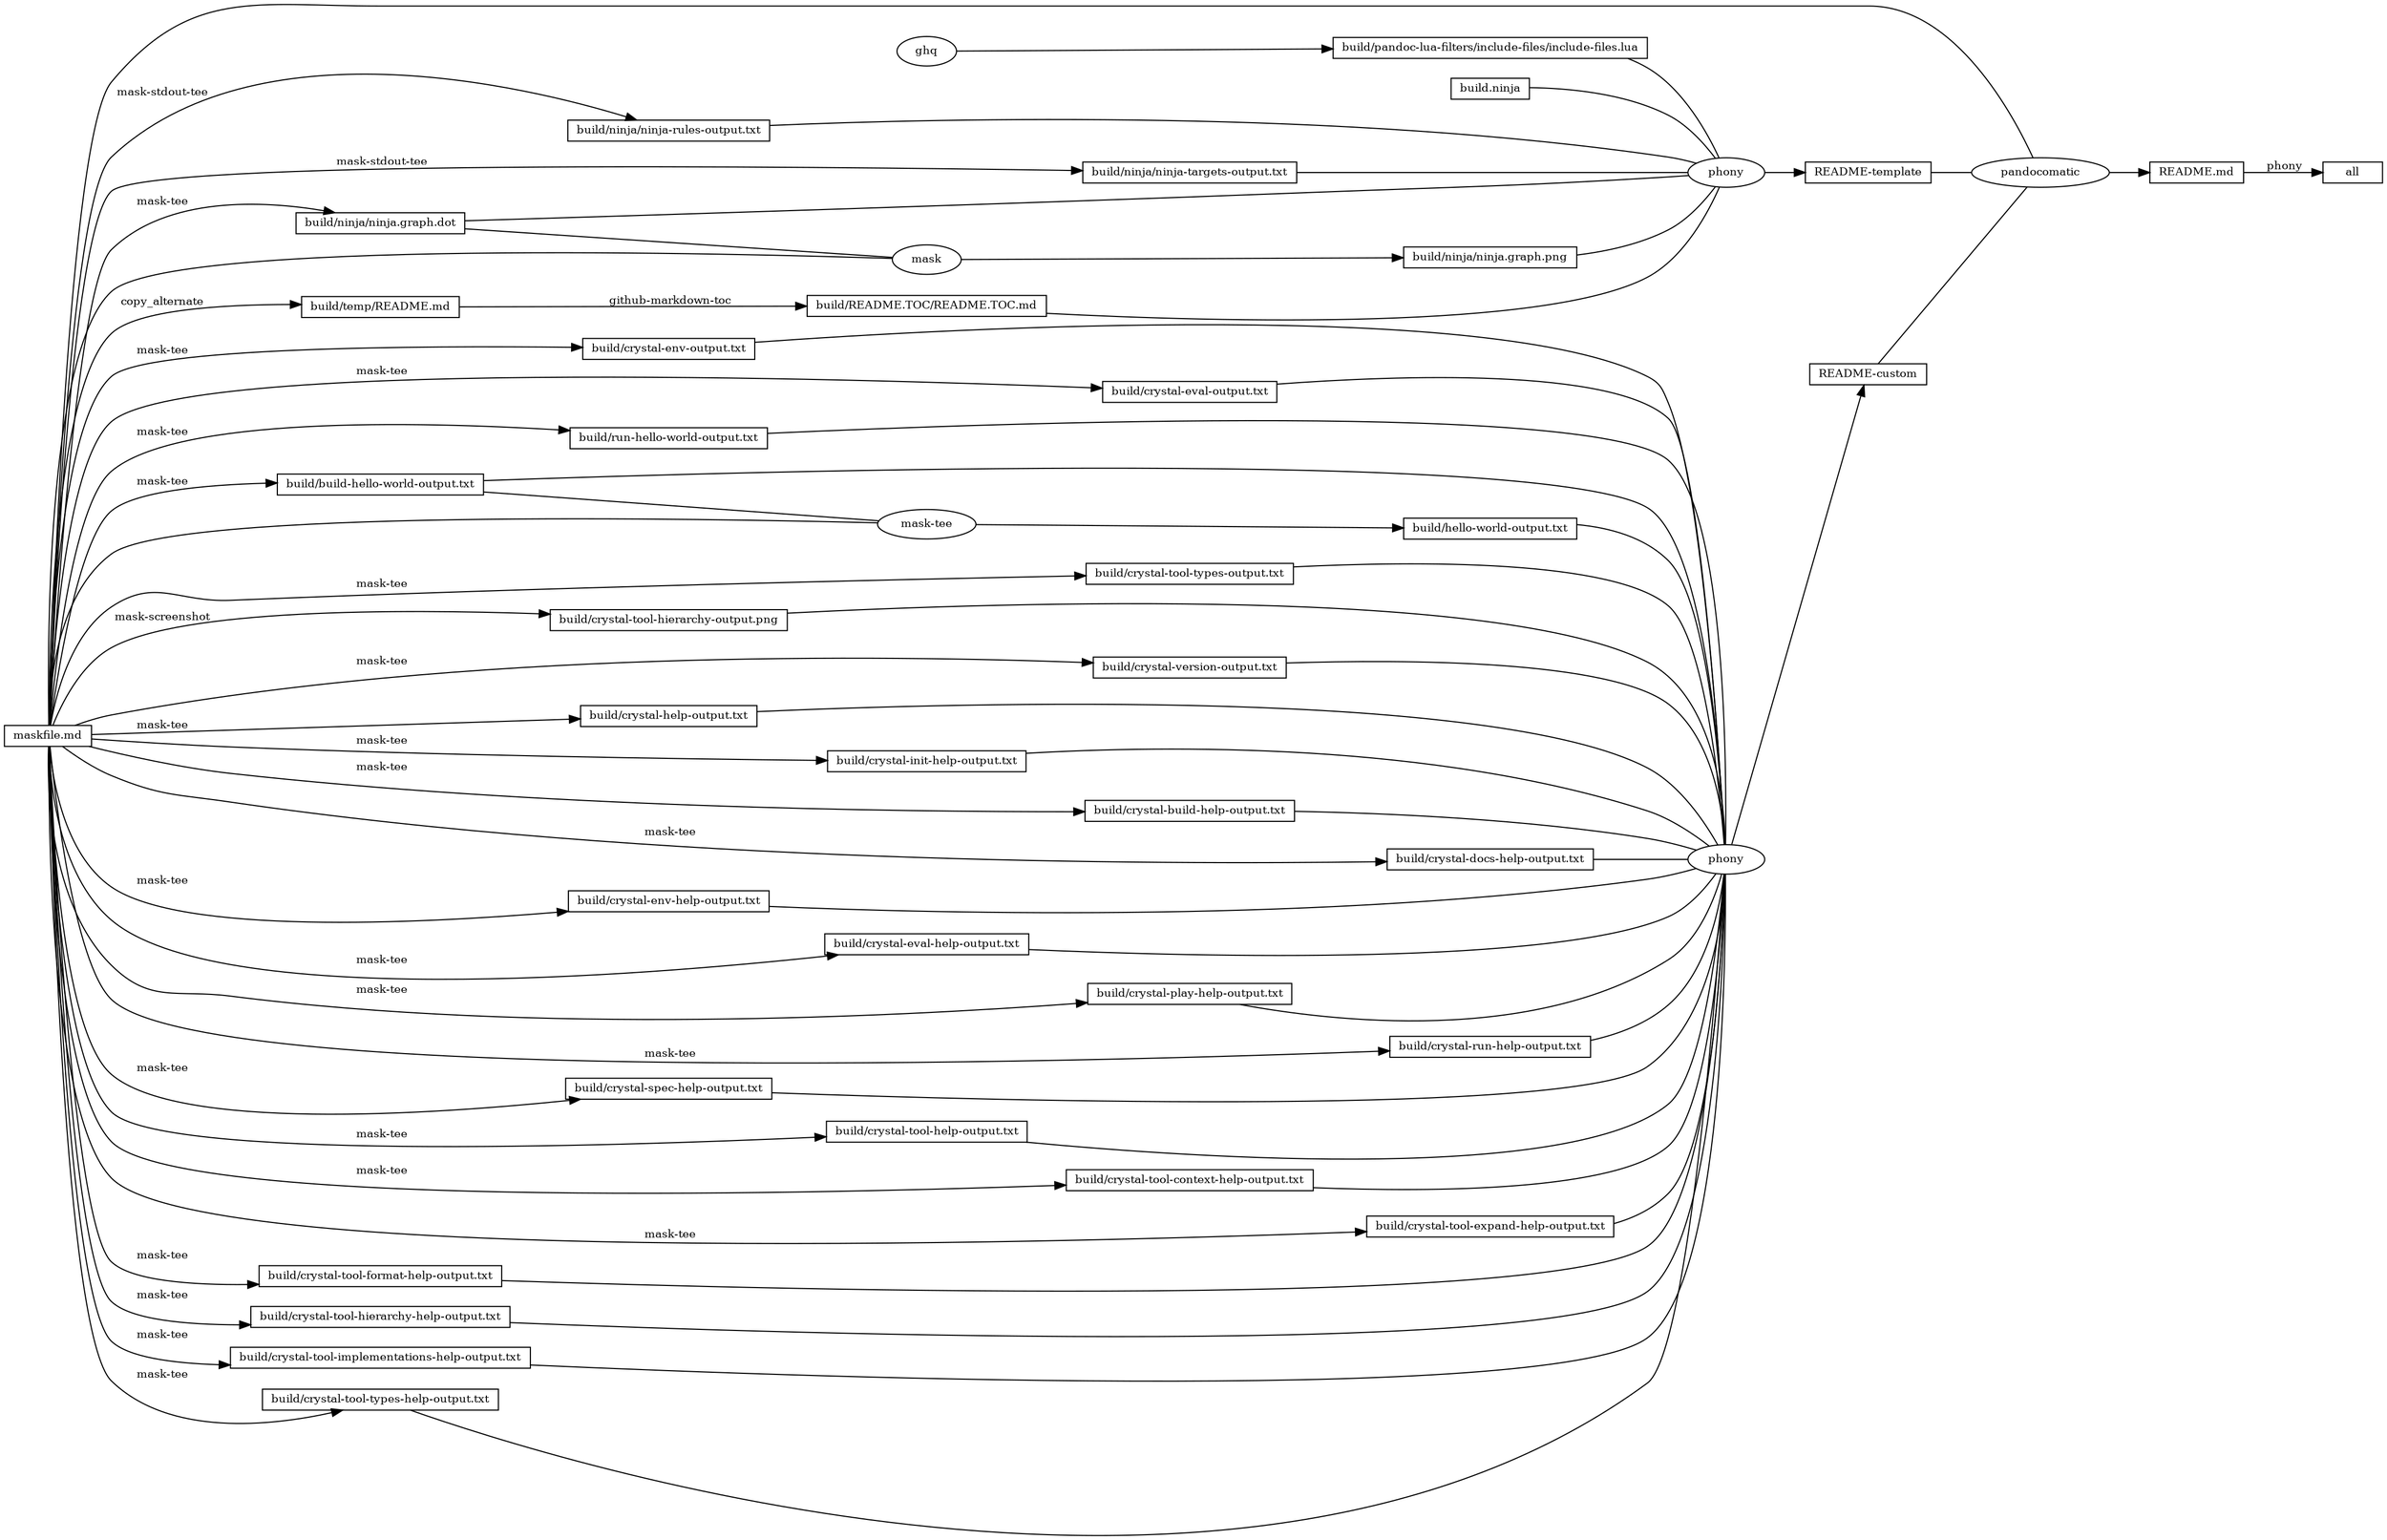 digraph ninja {
rankdir="LR"
node [fontsize=10, shape=box, height=0.25]
edge [fontsize=10]
"0x7fabb9006f60" [label="all"]
"0x7fabb90070e0" -> "0x7fabb9006f60" [label=" phony"]
"0x7fabb90070e0" [label="README.md"]
"0x7fabb9106220" [label="pandocomatic", shape=ellipse]
"0x7fabb9106220" -> "0x7fabb90070e0"
"0x7fabb9007650" -> "0x7fabb9106220" [arrowhead=none]
"0x7fabb90083c0" -> "0x7fabb9106220" [arrowhead=none]
"0x7fabb91062c0" -> "0x7fabb9106220" [arrowhead=none]
"0x7fabb9007650" [label="maskfile.md"]
"0x7fabb90083c0" [label="README-template"]
"0x7fabb9008110" [label="phony", shape=ellipse]
"0x7fabb9008110" -> "0x7fabb90083c0"
"0x7fabb90073c0" -> "0x7fabb9008110" [arrowhead=none]
"0x7fabb9008420" -> "0x7fabb9008110" [arrowhead=none]
"0x7fabb9007590" -> "0x7fabb9008110" [arrowhead=none]
"0x7fabb9007810" -> "0x7fabb9008110" [arrowhead=none]
"0x7fabb9007a70" -> "0x7fabb9008110" [arrowhead=none]
"0x7fabb9007cb0" -> "0x7fabb9008110" [arrowhead=none]
"0x7fabb9007fb0" -> "0x7fabb9008110" [arrowhead=none]
"0x7fabb90073c0" [label="build/pandoc-lua-filters/include-files/include-files.lua"]
"0x7fabb9007350" [label="ghq", shape=ellipse]
"0x7fabb9007350" -> "0x7fabb90073c0"
"0x7fabb9008420" [label="build.ninja"]
"0x7fabb9007590" [label="build/ninja/ninja-rules-output.txt"]
"0x7fabb9007650" -> "0x7fabb9007590" [label=" mask-stdout-tee"]
"0x7fabb9007810" [label="build/ninja/ninja-targets-output.txt"]
"0x7fabb9007650" -> "0x7fabb9007810" [label=" mask-stdout-tee"]
"0x7fabb9007a70" [label="build/ninja/ninja.graph.dot"]
"0x7fabb9007650" -> "0x7fabb9007a70" [label=" mask-tee"]
"0x7fabb9007cb0" [label="build/ninja/ninja.graph.png"]
"0x7fabb9007c40" [label="mask", shape=ellipse]
"0x7fabb9007c40" -> "0x7fabb9007cb0"
"0x7fabb9007650" -> "0x7fabb9007c40" [arrowhead=none]
"0x7fabb9007a70" -> "0x7fabb9007c40" [arrowhead=none]
"0x7fabb9007fb0" [label="build/README.TOC/README.TOC.md"]
"0x7fabb9007e40" -> "0x7fabb9007fb0" [label=" github-markdown-toc"]
"0x7fabb9007e40" [label="build/temp/README.md"]
"0x7fabb9007650" -> "0x7fabb9007e40" [label=" copy_alternate"]
"0x7fabb91062c0" [label="README-custom"]
"0x7fabb9106110" [label="phony", shape=ellipse]
"0x7fabb9106110" -> "0x7fabb91062c0"
"0x7fabb9008200" -> "0x7fabb9106110" [arrowhead=none]
"0x7fabb90085e0" -> "0x7fabb9106110" [arrowhead=none]
"0x7fabb90087c0" -> "0x7fabb9106110" [arrowhead=none]
"0x7fabb90089b0" -> "0x7fabb9106110" [arrowhead=none]
"0x7fabb9008c30" -> "0x7fabb9106110" [arrowhead=none]
"0x7fabb9008dc0" -> "0x7fabb9106110" [arrowhead=none]
"0x7fabb9008f70" -> "0x7fabb9106110" [arrowhead=none]
"0x7fabb9009260" -> "0x7fabb9106110" [arrowhead=none]
"0x7fabb90093b0" -> "0x7fabb9106110" [arrowhead=none]
"0x7fabb9009590" -> "0x7fabb9106110" [arrowhead=none]
"0x7fabb9009780" -> "0x7fabb9106110" [arrowhead=none]
"0x7fabb9104200" -> "0x7fabb9106110" [arrowhead=none]
"0x7fabb91046f0" -> "0x7fabb9106110" [arrowhead=none]
"0x7fabb91048e0" -> "0x7fabb9106110" [arrowhead=none]
"0x7fabb9104ad0" -> "0x7fabb9106110" [arrowhead=none]
"0x7fabb9104c90" -> "0x7fabb9106110" [arrowhead=none]
"0x7fabb9104e80" -> "0x7fabb9106110" [arrowhead=none]
"0x7fabb9105070" -> "0x7fabb9106110" [arrowhead=none]
"0x7fabb91052b0" -> "0x7fabb9106110" [arrowhead=none]
"0x7fabb91054d0" -> "0x7fabb9106110" [arrowhead=none]
"0x7fabb91056f0" -> "0x7fabb9106110" [arrowhead=none]
"0x7fabb9105910" -> "0x7fabb9106110" [arrowhead=none]
"0x7fabb9105b20" -> "0x7fabb9106110" [arrowhead=none]
"0x7fabb9105f20" -> "0x7fabb9106110" [arrowhead=none]
"0x7fabb9008200" [label="build/crystal-env-output.txt"]
"0x7fabb9007650" -> "0x7fabb9008200" [label=" mask-tee"]
"0x7fabb90085e0" [label="build/crystal-eval-output.txt"]
"0x7fabb9007650" -> "0x7fabb90085e0" [label=" mask-tee"]
"0x7fabb90087c0" [label="build/run-hello-world-output.txt"]
"0x7fabb9007650" -> "0x7fabb90087c0" [label=" mask-tee"]
"0x7fabb90089b0" [label="build/build-hello-world-output.txt"]
"0x7fabb9007650" -> "0x7fabb90089b0" [label=" mask-tee"]
"0x7fabb9008c30" [label="build/hello-world-output.txt"]
"0x7fabb9008bc0" [label="mask-tee", shape=ellipse]
"0x7fabb9008bc0" -> "0x7fabb9008c30"
"0x7fabb9007650" -> "0x7fabb9008bc0" [arrowhead=none]
"0x7fabb90089b0" -> "0x7fabb9008bc0" [arrowhead=none]
"0x7fabb9008dc0" [label="build/crystal-tool-types-output.txt"]
"0x7fabb9007650" -> "0x7fabb9008dc0" [label=" mask-tee"]
"0x7fabb9008f70" [label="build/crystal-tool-hierarchy-output.png"]
"0x7fabb9007650" -> "0x7fabb9008f70" [label=" mask-screenshot"]
"0x7fabb9009260" [label="build/crystal-version-output.txt"]
"0x7fabb9007650" -> "0x7fabb9009260" [label=" mask-tee"]
"0x7fabb90093b0" [label="build/crystal-help-output.txt"]
"0x7fabb9007650" -> "0x7fabb90093b0" [label=" mask-tee"]
"0x7fabb9009590" [label="build/crystal-init-help-output.txt"]
"0x7fabb9007650" -> "0x7fabb9009590" [label=" mask-tee"]
"0x7fabb9009780" [label="build/crystal-build-help-output.txt"]
"0x7fabb9007650" -> "0x7fabb9009780" [label=" mask-tee"]
"0x7fabb9104200" [label="build/crystal-docs-help-output.txt"]
"0x7fabb9007650" -> "0x7fabb9104200" [label=" mask-tee"]
"0x7fabb91046f0" [label="build/crystal-env-help-output.txt"]
"0x7fabb9007650" -> "0x7fabb91046f0" [label=" mask-tee"]
"0x7fabb91048e0" [label="build/crystal-eval-help-output.txt"]
"0x7fabb9007650" -> "0x7fabb91048e0" [label=" mask-tee"]
"0x7fabb9104ad0" [label="build/crystal-play-help-output.txt"]
"0x7fabb9007650" -> "0x7fabb9104ad0" [label=" mask-tee"]
"0x7fabb9104c90" [label="build/crystal-run-help-output.txt"]
"0x7fabb9007650" -> "0x7fabb9104c90" [label=" mask-tee"]
"0x7fabb9104e80" [label="build/crystal-spec-help-output.txt"]
"0x7fabb9007650" -> "0x7fabb9104e80" [label=" mask-tee"]
"0x7fabb9105070" [label="build/crystal-tool-help-output.txt"]
"0x7fabb9007650" -> "0x7fabb9105070" [label=" mask-tee"]
"0x7fabb91052b0" [label="build/crystal-tool-context-help-output.txt"]
"0x7fabb9007650" -> "0x7fabb91052b0" [label=" mask-tee"]
"0x7fabb91054d0" [label="build/crystal-tool-expand-help-output.txt"]
"0x7fabb9007650" -> "0x7fabb91054d0" [label=" mask-tee"]
"0x7fabb91056f0" [label="build/crystal-tool-format-help-output.txt"]
"0x7fabb9007650" -> "0x7fabb91056f0" [label=" mask-tee"]
"0x7fabb9105910" [label="build/crystal-tool-hierarchy-help-output.txt"]
"0x7fabb9007650" -> "0x7fabb9105910" [label=" mask-tee"]
"0x7fabb9105b20" [label="build/crystal-tool-implementations-help-output.txt"]
"0x7fabb9007650" -> "0x7fabb9105b20" [label=" mask-tee"]
"0x7fabb9105f20" [label="build/crystal-tool-types-help-output.txt"]
"0x7fabb9007650" -> "0x7fabb9105f20" [label=" mask-tee"]
}
